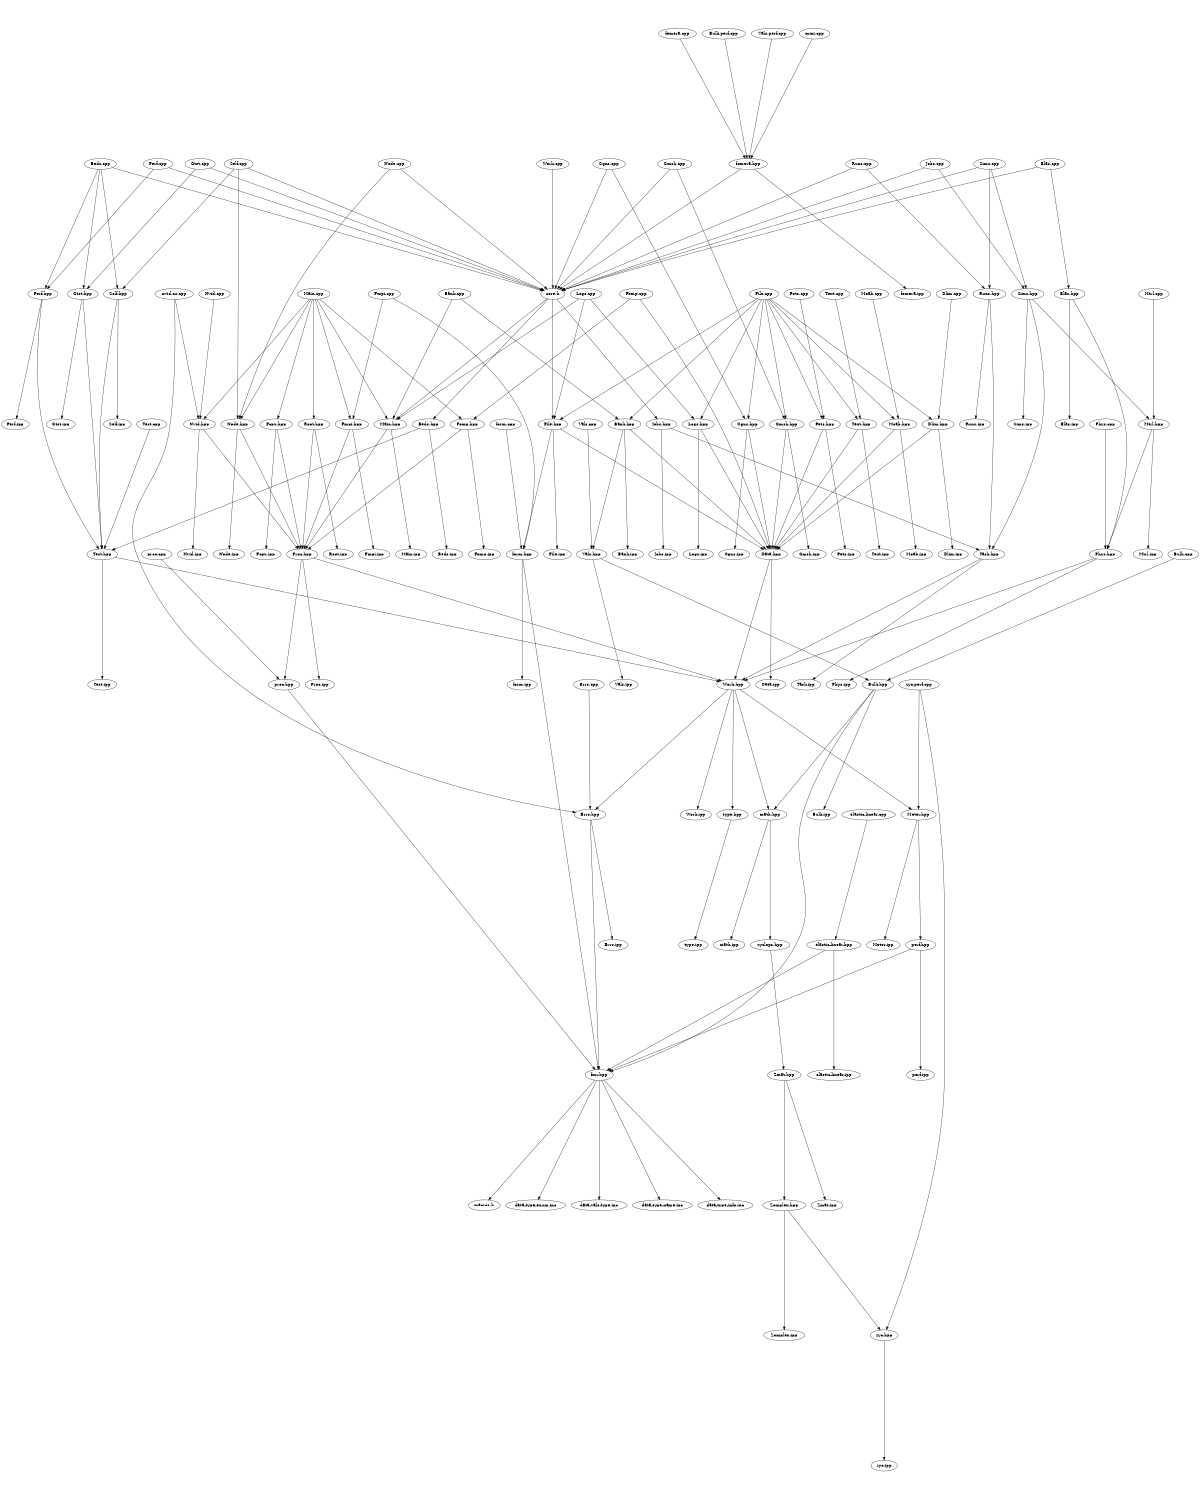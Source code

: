 digraph "source tree" {
    overlap=scale;
    size="8,10";
    ratio="fill";
    fontsize="16";
    fontname="Helvetica";
	clusterrank="local";
	"Beds.cpp" -> "Perf.hpp"
	"Nvid.cpp" -> "Nvid.hpp"
	"Logs.cpp" -> "Main.hpp"
	"Gmsh.hpp" -> "Gmsh.ipp"
	"zyc.perf.cpp" -> "zyc.hpp"
	"Cgns.cpp" -> "Cgns.hpp"
	"Pets.hpp" -> "Pets.ipp"
	"Fomp.hpp" -> "Proc.hpp"
	"Elas.hpp" -> "Elas.ipp"
	"elastic-linear.hpp" -> "elastic-linear.ipp"
	"Gtst.hpp" -> "Gtst.ipp"
	"form.cpp" -> "form.hpp"
	"elastic-linear.cpp" -> "elastic-linear.hpp"
	"Text.cpp" -> "Text.hpp"
	"Beds.cpp" -> "Gtst.hpp"
	"nvid.cu.cpp" -> "Errs.hpp"
	"File.cpp" -> "Moab.hpp"
	"Bank.cpp" -> "Bank.hpp"
	"Mtrl.cpp" -> "Mtrl.hpp"
	"Test.hpp" -> "Work.hpp"
	"Perf.hpp" -> "Perf.ipp"
	"File.cpp" -> "Cgns.hpp"
	"femera.hpp" -> "femera.ipp"
	"Main.cpp" -> "Fcpu.hpp"
	"Work.hpp" -> "type.hpp"
	"Gtst.cpp" -> "core.h"
	"Proc.hpp" -> "Work.hpp"
	"Sims.cpp" -> "core.h"
	"math.hpp" -> "zyclops.hpp"
	"femera.cpp" -> "femera.hpp"
	"Self.hpp" -> "Test.hpp"
	"Sims.cpp" -> "Runs.hpp"
	"Pets.hpp" -> "Data.hpp"
	"zyc.perf.cpp" -> "Meter.hpp"
	"Node.cpp" -> "Node.hpp"
	"Vals.cpp" -> "Vals.hpp"
	"Nvid.hpp" -> "Nvid.ipp"
	"File.hpp" -> "File.ipp"
	"proc.hpp" -> "fmr.hpp"
	"Node.hpp" -> "Node.ipp"
	"form.hpp" -> "form.ipp"
	"Gtst.hpp" -> "Test.hpp"
	"nvid.cu.cpp" -> "Nvid.hpp"
	"Task.hpp" -> "Task.ipp"
	"Work.hpp" -> "Work.ipp"
	"core.h" -> "Beds.hpp"
	"fmr.hpp" -> "data-vals-type.inc"
	"Self.hpp" -> "Self.ipp"
	"Work.hpp" -> "Meter.hpp"
	"Moab.hpp" -> "Data.hpp"
	"Runs.cpp" -> "Runs.hpp"
	"Root.hpp" -> "Proc.hpp"
	"Main.cpp" -> "Fmpi.hpp"
	"Cgns.hpp" -> "Cgns.ipp"
	"Runs.cpp" -> "core.h"
	"femera.hpp" -> "core.h"
	"Nvid.hpp" -> "Proc.hpp"
	"Self.cpp" -> "Self.hpp"
	"Node.hpp" -> "Proc.hpp"
	"Gmsh.cpp" -> "core.h"
	"zyclops.hpp" -> "Zmat.hpp"
	"Sims.hpp" -> "Task.hpp"
	"Sims.hpp" -> "Sims.ipp"
	"Fcpu.hpp" -> "Fcpu.ipp"
	"Cgns.cpp" -> "core.h"
	"Errs.cpp" -> "Errs.hpp"
	"Proc.hpp" -> "proc.hpp"
	"Self.cpp" -> "core.h"
	"File.cpp" -> "Gmsh.hpp"
	"Proc.hpp" -> "Proc.ipp"
	"Moab.hpp" -> "Moab.ipp"
	"File.cpp" -> "Text.hpp"
	"Bank.cpp" -> "Main.hpp"
	"Work.hpp" -> "math.hpp"
	"Moab.cpp" -> "Moab.hpp"
	"fmr.hpp" -> "data-type-name.inc"
	"Test.cpp" -> "Test.hpp"
	"Dlim.hpp" -> "Data.hpp"
	"math.hpp" -> "math.ipp"
	"Cgns.hpp" -> "Data.hpp"
	"Errs.hpp" -> "fmr.hpp"
	"Data.hpp" -> "Work.hpp"
	"Main.cpp" -> "Main.hpp"
	"Fmpi.cpp" -> "form.hpp"
	"type.hpp" -> "type.ipp"
	"Work.hpp" -> "Errs.hpp"
	"Fcpu.hpp" -> "Proc.hpp"
	"Main.hpp" -> "Main.ipp"
	"Node.cpp" -> "core.h"
	"Dlim.hpp" -> "Dlim.ipp"
	"Fomp.hpp" -> "Fomp.ipp"
	"fmr.hpp" -> "data-type-info.inc"
	"File.cpp" -> "Logs.hpp"
	"Bulk.hpp" -> "fmr.hpp"
	"File.cpp" -> "File.hpp"
	"Gmsh.cpp" -> "Gmsh.hpp"
	"File.hpp" -> "form.hpp"
	"Main.cpp" -> "Nvid.hpp"
	"Bank.hpp" -> "Vals.hpp"
	"Fmpi.hpp" -> "Fmpi.ipp"
	"Bulk.hpp" -> "Bulk.ipp"
	"Root.hpp" -> "Root.ipp"
	"Elas.cpp" -> "Elas.hpp"
	"Fmpi.hpp" -> "Proc.hpp"
	"Bank.hpp" -> "Data.hpp"
	"Beds.cpp" -> "core.h"
	"Runs.hpp" -> "Runs.ipp"
	"Mtrl.hpp" -> "Mtrl.ipp"
	"Elas.hpp" -> "Phys.hpp"
	"Jobs.hpp" -> "Task.hpp"
	"Errs.hpp" -> "Errs.ipp"
	"Bulk.perf.cpp" -> "femera.hpp"
	"Jobs.hpp" -> "Jobs.ipp"
	"Logs.hpp" -> "Logs.ipp"
	"Main.cpp" -> "Root.hpp"
	"perf.hpp" -> "perf.ipp"
	"Bank.hpp" -> "Bank.ipp"
	"Self.cpp" -> "Node.hpp"
	"File.cpp" -> "Bank.hpp"
	"Bulk.hpp" -> "math.hpp"
	"Zomplex.hpp" -> "zyc.hpp"
	"Perf.cpp" -> "core.h"
	"Vals.hpp" -> "Bulk.hpp"
	"Vals.perf.cpp" -> "femera.hpp"
	"Zmat.hpp" -> "Zomplex.hpp"
	"Logs.cpp" -> "File.hpp"
	"proc.cpp" -> "proc.hpp"
	"core.h" -> "Jobs.hpp"
	"Runs.hpp" -> "Task.hpp"
	"Jobs.cpp" -> "core.h"
	"Beds.cpp" -> "Self.hpp"
	"Phys.hpp" -> "Work.hpp"
	"Elas.cpp" -> "core.h"
	"Task.hpp" -> "Work.hpp"
	"form.hpp" -> "fmr.hpp"
	"Sims.hpp" -> "Mtrl.hpp"
	"Gtst.cpp" -> "Gtst.hpp"
	"Logs.hpp" -> "Data.hpp"
	"Perf.hpp" -> "Test.hpp"
	"Main.hpp" -> "Proc.hpp"
	"Logs.cpp" -> "Logs.hpp"
	"Phys.cpp" -> "Phys.hpp"
	"Main.cpp" -> "Node.hpp"
	"elastic-linear.hpp" -> "fmr.hpp"
	"Dlim.cpp" -> "Dlim.hpp"
	"Fomp.cpp" -> "Fomp.hpp"
	"Vals.hpp" -> "Vals.ipp"
	"fmr.hpp" -> "macros.h"
	"Perf.cpp" -> "Perf.hpp"
	"Beds.hpp" -> "Beds.ipp"
	"Text.hpp" -> "Data.hpp"
	"Main.cpp" -> "Fomp.hpp"
	"File.cpp" -> "Dlim.hpp"
	"Zmat.hpp" -> "Zmat.ipp"
	"Meter.hpp" -> "Meter.ipp"
	"Fomp.cpp" -> "Data.hpp"
	"Gmsh.hpp" -> "Data.hpp"
	"Phys.hpp" -> "Phys.ipp"
	"mini.cpp" -> "femera.hpp"
	"File.hpp" -> "Data.hpp"
	"Data.hpp" -> "Data.ipp"
	"Test.hpp" -> "Test.ipp"
	"Zomplex.hpp" -> "Zomplex.ipp"
	"perf.hpp" -> "fmr.hpp"
	"Meter.hpp" -> "perf.hpp"
	"Pets.cpp" -> "Pets.hpp"
	"Work.cpp" -> "core.h"
	"Fmpi.cpp" -> "Fmpi.hpp"
	"Text.hpp" -> "Text.ipp"
	"Jobs.cpp" -> "Sims.hpp"
	"Sims.cpp" -> "Sims.hpp"
	"Bulk.cpp" -> "Bulk.hpp"
	"Beds.hpp" -> "Test.hpp"
	"zyc.hpp" -> "zyc.ipp"
	"core.h" -> "File.hpp"
	"File.cpp" -> "Pets.hpp"
	"Mtrl.hpp" -> "Phys.hpp"
	"core.h" -> "Main.hpp"
	"fmr.hpp" -> "data-type-enum.inc"
}
